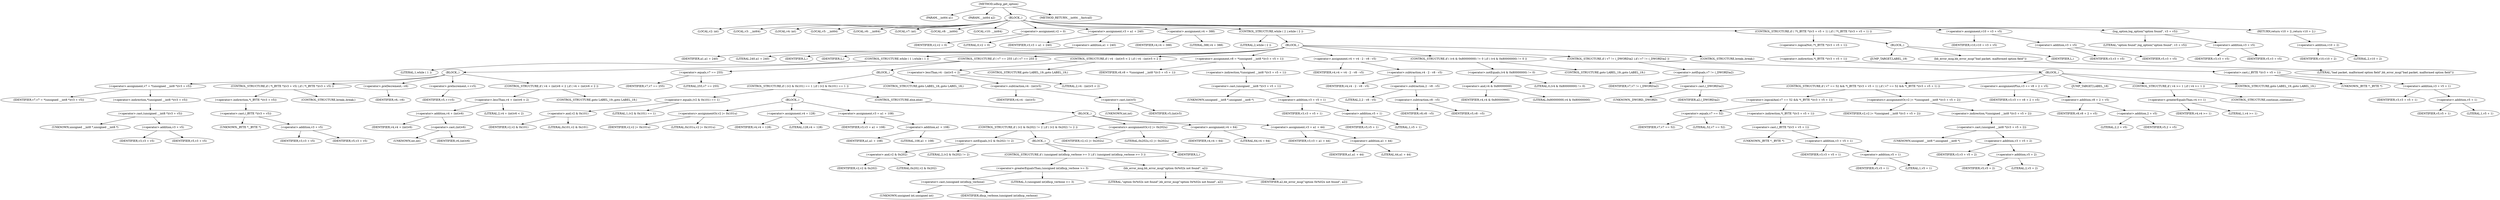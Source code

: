 digraph udhcp_get_option {  
"1000109" [label = "(METHOD,udhcp_get_option)" ]
"1000110" [label = "(PARAM,__int64 a1)" ]
"1000111" [label = "(PARAM,__int64 a2)" ]
"1000112" [label = "(BLOCK,,)" ]
"1000113" [label = "(LOCAL,v2: int)" ]
"1000114" [label = "(LOCAL,v3: __int64)" ]
"1000115" [label = "(LOCAL,v4: int)" ]
"1000116" [label = "(LOCAL,v5: __int64)" ]
"1000117" [label = "(LOCAL,v6: __int64)" ]
"1000118" [label = "(LOCAL,v7: int)" ]
"1000119" [label = "(LOCAL,v8: __int64)" ]
"1000120" [label = "(LOCAL,v10: __int64)" ]
"1000121" [label = "(<operator>.assignment,v2 = 0)" ]
"1000122" [label = "(IDENTIFIER,v2,v2 = 0)" ]
"1000123" [label = "(LITERAL,0,v2 = 0)" ]
"1000124" [label = "(<operator>.assignment,v3 = a1 + 240)" ]
"1000125" [label = "(IDENTIFIER,v3,v3 = a1 + 240)" ]
"1000126" [label = "(<operator>.addition,a1 + 240)" ]
"1000127" [label = "(IDENTIFIER,a1,a1 + 240)" ]
"1000128" [label = "(LITERAL,240,a1 + 240)" ]
"1000129" [label = "(<operator>.assignment,v4 = 388)" ]
"1000130" [label = "(IDENTIFIER,v4,v4 = 388)" ]
"1000131" [label = "(LITERAL,388,v4 = 388)" ]
"1000132" [label = "(CONTROL_STRUCTURE,while ( 2 ),while ( 2 ))" ]
"1000133" [label = "(LITERAL,2,while ( 2 ))" ]
"1000134" [label = "(BLOCK,,)" ]
"1000135" [label = "(IDENTIFIER,L,)" ]
"1000136" [label = "(IDENTIFIER,L,)" ]
"1000137" [label = "(CONTROL_STRUCTURE,while ( 1 ),while ( 1 ))" ]
"1000138" [label = "(LITERAL,1,while ( 1 ))" ]
"1000139" [label = "(BLOCK,,)" ]
"1000140" [label = "(<operator>.assignment,v7 = *(unsigned __int8 *)(v3 + v5))" ]
"1000141" [label = "(IDENTIFIER,v7,v7 = *(unsigned __int8 *)(v3 + v5))" ]
"1000142" [label = "(<operator>.indirection,*(unsigned __int8 *)(v3 + v5))" ]
"1000143" [label = "(<operator>.cast,(unsigned __int8 *)(v3 + v5))" ]
"1000144" [label = "(UNKNOWN,unsigned __int8 *,unsigned __int8 *)" ]
"1000145" [label = "(<operator>.addition,v3 + v5)" ]
"1000146" [label = "(IDENTIFIER,v3,v3 + v5)" ]
"1000147" [label = "(IDENTIFIER,v5,v3 + v5)" ]
"1000148" [label = "(CONTROL_STRUCTURE,if ( *(_BYTE *)(v3 + v5) ),if ( *(_BYTE *)(v3 + v5) ))" ]
"1000149" [label = "(<operator>.indirection,*(_BYTE *)(v3 + v5))" ]
"1000150" [label = "(<operator>.cast,(_BYTE *)(v3 + v5))" ]
"1000151" [label = "(UNKNOWN,_BYTE *,_BYTE *)" ]
"1000152" [label = "(<operator>.addition,v3 + v5)" ]
"1000153" [label = "(IDENTIFIER,v3,v3 + v5)" ]
"1000154" [label = "(IDENTIFIER,v5,v3 + v5)" ]
"1000155" [label = "(CONTROL_STRUCTURE,break;,break;)" ]
"1000156" [label = "(<operator>.preDecrement,--v6)" ]
"1000157" [label = "(IDENTIFIER,v6,--v6)" ]
"1000158" [label = "(<operator>.preIncrement,++v5)" ]
"1000159" [label = "(IDENTIFIER,v5,++v5)" ]
"1000160" [label = "(CONTROL_STRUCTURE,if ( v4 + (int)v6 < 2 ),if ( v4 + (int)v6 < 2 ))" ]
"1000161" [label = "(<operator>.lessThan,v4 + (int)v6 < 2)" ]
"1000162" [label = "(<operator>.addition,v4 + (int)v6)" ]
"1000163" [label = "(IDENTIFIER,v4,v4 + (int)v6)" ]
"1000164" [label = "(<operator>.cast,(int)v6)" ]
"1000165" [label = "(UNKNOWN,int,int)" ]
"1000166" [label = "(IDENTIFIER,v6,(int)v6)" ]
"1000167" [label = "(LITERAL,2,v4 + (int)v6 < 2)" ]
"1000168" [label = "(CONTROL_STRUCTURE,goto LABEL_19;,goto LABEL_19;)" ]
"1000169" [label = "(CONTROL_STRUCTURE,if ( v7 == 255 ),if ( v7 == 255 ))" ]
"1000170" [label = "(<operator>.equals,v7 == 255)" ]
"1000171" [label = "(IDENTIFIER,v7,v7 == 255)" ]
"1000172" [label = "(LITERAL,255,v7 == 255)" ]
"1000173" [label = "(BLOCK,,)" ]
"1000174" [label = "(CONTROL_STRUCTURE,if ( (v2 & 0x101) == 1 ),if ( (v2 & 0x101) == 1 ))" ]
"1000175" [label = "(<operator>.equals,(v2 & 0x101) == 1)" ]
"1000176" [label = "(<operator>.and,v2 & 0x101)" ]
"1000177" [label = "(IDENTIFIER,v2,v2 & 0x101)" ]
"1000178" [label = "(LITERAL,0x101,v2 & 0x101)" ]
"1000179" [label = "(LITERAL,1,(v2 & 0x101) == 1)" ]
"1000180" [label = "(BLOCK,,)" ]
"1000181" [label = "(<operators>.assignmentOr,v2 |= 0x101u)" ]
"1000182" [label = "(IDENTIFIER,v2,v2 |= 0x101u)" ]
"1000183" [label = "(LITERAL,0x101u,v2 |= 0x101u)" ]
"1000184" [label = "(<operator>.assignment,v4 = 128)" ]
"1000185" [label = "(IDENTIFIER,v4,v4 = 128)" ]
"1000186" [label = "(LITERAL,128,v4 = 128)" ]
"1000187" [label = "(<operator>.assignment,v3 = a1 + 108)" ]
"1000188" [label = "(IDENTIFIER,v3,v3 = a1 + 108)" ]
"1000189" [label = "(<operator>.addition,a1 + 108)" ]
"1000190" [label = "(IDENTIFIER,a1,a1 + 108)" ]
"1000191" [label = "(LITERAL,108,a1 + 108)" ]
"1000192" [label = "(CONTROL_STRUCTURE,else,else)" ]
"1000193" [label = "(BLOCK,,)" ]
"1000194" [label = "(CONTROL_STRUCTURE,if ( (v2 & 0x202) != 2 ),if ( (v2 & 0x202) != 2 ))" ]
"1000195" [label = "(<operator>.notEquals,(v2 & 0x202) != 2)" ]
"1000196" [label = "(<operator>.and,v2 & 0x202)" ]
"1000197" [label = "(IDENTIFIER,v2,v2 & 0x202)" ]
"1000198" [label = "(LITERAL,0x202,v2 & 0x202)" ]
"1000199" [label = "(LITERAL,2,(v2 & 0x202) != 2)" ]
"1000200" [label = "(BLOCK,,)" ]
"1000201" [label = "(CONTROL_STRUCTURE,if ( (unsigned int)dhcp_verbose >= 3 ),if ( (unsigned int)dhcp_verbose >= 3 ))" ]
"1000202" [label = "(<operator>.greaterEqualsThan,(unsigned int)dhcp_verbose >= 3)" ]
"1000203" [label = "(<operator>.cast,(unsigned int)dhcp_verbose)" ]
"1000204" [label = "(UNKNOWN,unsigned int,unsigned int)" ]
"1000205" [label = "(IDENTIFIER,dhcp_verbose,(unsigned int)dhcp_verbose)" ]
"1000206" [label = "(LITERAL,3,(unsigned int)dhcp_verbose >= 3)" ]
"1000207" [label = "(bb_error_msg,bb_error_msg(\"option 0x%02x not found\", a2))" ]
"1000208" [label = "(LITERAL,\"option 0x%02x not found\",bb_error_msg(\"option 0x%02x not found\", a2))" ]
"1000209" [label = "(IDENTIFIER,a2,bb_error_msg(\"option 0x%02x not found\", a2))" ]
"1000210" [label = "(IDENTIFIER,L,)" ]
"1000211" [label = "(<operators>.assignmentOr,v2 |= 0x202u)" ]
"1000212" [label = "(IDENTIFIER,v2,v2 |= 0x202u)" ]
"1000213" [label = "(LITERAL,0x202u,v2 |= 0x202u)" ]
"1000214" [label = "(<operator>.assignment,v4 = 64)" ]
"1000215" [label = "(IDENTIFIER,v4,v4 = 64)" ]
"1000216" [label = "(LITERAL,64,v4 = 64)" ]
"1000217" [label = "(<operator>.assignment,v3 = a1 + 44)" ]
"1000218" [label = "(IDENTIFIER,v3,v3 = a1 + 44)" ]
"1000219" [label = "(<operator>.addition,a1 + 44)" ]
"1000220" [label = "(IDENTIFIER,a1,a1 + 44)" ]
"1000221" [label = "(LITERAL,44,a1 + 44)" ]
"1000222" [label = "(CONTROL_STRUCTURE,goto LABEL_18;,goto LABEL_18;)" ]
"1000223" [label = "(CONTROL_STRUCTURE,if ( v4 - (int)v5 < 2 ),if ( v4 - (int)v5 < 2 ))" ]
"1000224" [label = "(<operator>.lessThan,v4 - (int)v5 < 2)" ]
"1000225" [label = "(<operator>.subtraction,v4 - (int)v5)" ]
"1000226" [label = "(IDENTIFIER,v4,v4 - (int)v5)" ]
"1000227" [label = "(<operator>.cast,(int)v5)" ]
"1000228" [label = "(UNKNOWN,int,int)" ]
"1000229" [label = "(IDENTIFIER,v5,(int)v5)" ]
"1000230" [label = "(LITERAL,2,v4 - (int)v5 < 2)" ]
"1000231" [label = "(CONTROL_STRUCTURE,goto LABEL_19;,goto LABEL_19;)" ]
"1000232" [label = "(<operator>.assignment,v8 = *(unsigned __int8 *)(v3 + v5 + 1))" ]
"1000233" [label = "(IDENTIFIER,v8,v8 = *(unsigned __int8 *)(v3 + v5 + 1))" ]
"1000234" [label = "(<operator>.indirection,*(unsigned __int8 *)(v3 + v5 + 1))" ]
"1000235" [label = "(<operator>.cast,(unsigned __int8 *)(v3 + v5 + 1))" ]
"1000236" [label = "(UNKNOWN,unsigned __int8 *,unsigned __int8 *)" ]
"1000237" [label = "(<operator>.addition,v3 + v5 + 1)" ]
"1000238" [label = "(IDENTIFIER,v3,v3 + v5 + 1)" ]
"1000239" [label = "(<operator>.addition,v5 + 1)" ]
"1000240" [label = "(IDENTIFIER,v5,v5 + 1)" ]
"1000241" [label = "(LITERAL,1,v5 + 1)" ]
"1000242" [label = "(<operator>.assignment,v4 = v4 - 2 - v8 - v5)" ]
"1000243" [label = "(IDENTIFIER,v4,v4 = v4 - 2 - v8 - v5)" ]
"1000244" [label = "(<operator>.subtraction,v4 - 2 - v8 - v5)" ]
"1000245" [label = "(IDENTIFIER,v4,v4 - 2 - v8 - v5)" ]
"1000246" [label = "(<operator>.subtraction,2 - v8 - v5)" ]
"1000247" [label = "(LITERAL,2,2 - v8 - v5)" ]
"1000248" [label = "(<operator>.subtraction,v8 - v5)" ]
"1000249" [label = "(IDENTIFIER,v8,v8 - v5)" ]
"1000250" [label = "(IDENTIFIER,v5,v8 - v5)" ]
"1000251" [label = "(CONTROL_STRUCTURE,if ( (v4 & 0x80000000) != 0 ),if ( (v4 & 0x80000000) != 0 ))" ]
"1000252" [label = "(<operator>.notEquals,(v4 & 0x80000000) != 0)" ]
"1000253" [label = "(<operator>.and,v4 & 0x80000000)" ]
"1000254" [label = "(IDENTIFIER,v4,v4 & 0x80000000)" ]
"1000255" [label = "(LITERAL,0x80000000,v4 & 0x80000000)" ]
"1000256" [label = "(LITERAL,0,(v4 & 0x80000000) != 0)" ]
"1000257" [label = "(CONTROL_STRUCTURE,goto LABEL_19;,goto LABEL_19;)" ]
"1000258" [label = "(CONTROL_STRUCTURE,if ( v7 != (_DWORD)a2 ),if ( v7 != (_DWORD)a2 ))" ]
"1000259" [label = "(<operator>.notEquals,v7 != (_DWORD)a2)" ]
"1000260" [label = "(IDENTIFIER,v7,v7 != (_DWORD)a2)" ]
"1000261" [label = "(<operator>.cast,(_DWORD)a2)" ]
"1000262" [label = "(UNKNOWN,_DWORD,_DWORD)" ]
"1000263" [label = "(IDENTIFIER,a2,(_DWORD)a2)" ]
"1000264" [label = "(BLOCK,,)" ]
"1000265" [label = "(CONTROL_STRUCTURE,if ( v7 == 52 && *(_BYTE *)(v3 + v5 + 1) ),if ( v7 == 52 && *(_BYTE *)(v3 + v5 + 1) ))" ]
"1000266" [label = "(<operator>.logicalAnd,v7 == 52 && *(_BYTE *)(v3 + v5 + 1))" ]
"1000267" [label = "(<operator>.equals,v7 == 52)" ]
"1000268" [label = "(IDENTIFIER,v7,v7 == 52)" ]
"1000269" [label = "(LITERAL,52,v7 == 52)" ]
"1000270" [label = "(<operator>.indirection,*(_BYTE *)(v3 + v5 + 1))" ]
"1000271" [label = "(<operator>.cast,(_BYTE *)(v3 + v5 + 1))" ]
"1000272" [label = "(UNKNOWN,_BYTE *,_BYTE *)" ]
"1000273" [label = "(<operator>.addition,v3 + v5 + 1)" ]
"1000274" [label = "(IDENTIFIER,v3,v3 + v5 + 1)" ]
"1000275" [label = "(<operator>.addition,v5 + 1)" ]
"1000276" [label = "(IDENTIFIER,v5,v5 + 1)" ]
"1000277" [label = "(LITERAL,1,v5 + 1)" ]
"1000278" [label = "(<operators>.assignmentOr,v2 |= *(unsigned __int8 *)(v3 + v5 + 2))" ]
"1000279" [label = "(IDENTIFIER,v2,v2 |= *(unsigned __int8 *)(v3 + v5 + 2))" ]
"1000280" [label = "(<operator>.indirection,*(unsigned __int8 *)(v3 + v5 + 2))" ]
"1000281" [label = "(<operator>.cast,(unsigned __int8 *)(v3 + v5 + 2))" ]
"1000282" [label = "(UNKNOWN,unsigned __int8 *,unsigned __int8 *)" ]
"1000283" [label = "(<operator>.addition,v3 + v5 + 2)" ]
"1000284" [label = "(IDENTIFIER,v3,v3 + v5 + 2)" ]
"1000285" [label = "(<operator>.addition,v5 + 2)" ]
"1000286" [label = "(IDENTIFIER,v5,v5 + 2)" ]
"1000287" [label = "(LITERAL,2,v5 + 2)" ]
"1000288" [label = "(<operator>.assignmentPlus,v3 += v8 + 2 + v5)" ]
"1000289" [label = "(IDENTIFIER,v3,v3 += v8 + 2 + v5)" ]
"1000290" [label = "(<operator>.addition,v8 + 2 + v5)" ]
"1000291" [label = "(IDENTIFIER,v8,v8 + 2 + v5)" ]
"1000292" [label = "(<operator>.addition,2 + v5)" ]
"1000293" [label = "(LITERAL,2,2 + v5)" ]
"1000294" [label = "(IDENTIFIER,v5,2 + v5)" ]
"1000295" [label = "(JUMP_TARGET,LABEL_18)" ]
"1000296" [label = "(CONTROL_STRUCTURE,if ( v4 >= 1 ),if ( v4 >= 1 ))" ]
"1000297" [label = "(<operator>.greaterEqualsThan,v4 >= 1)" ]
"1000298" [label = "(IDENTIFIER,v4,v4 >= 1)" ]
"1000299" [label = "(LITERAL,1,v4 >= 1)" ]
"1000300" [label = "(CONTROL_STRUCTURE,continue;,continue;)" ]
"1000301" [label = "(CONTROL_STRUCTURE,goto LABEL_19;,goto LABEL_19;)" ]
"1000302" [label = "(CONTROL_STRUCTURE,break;,break;)" ]
"1000303" [label = "(CONTROL_STRUCTURE,if ( !*(_BYTE *)(v3 + v5 + 1) ),if ( !*(_BYTE *)(v3 + v5 + 1) ))" ]
"1000304" [label = "(<operator>.logicalNot,!*(_BYTE *)(v3 + v5 + 1))" ]
"1000305" [label = "(<operator>.indirection,*(_BYTE *)(v3 + v5 + 1))" ]
"1000306" [label = "(<operator>.cast,(_BYTE *)(v3 + v5 + 1))" ]
"1000307" [label = "(UNKNOWN,_BYTE *,_BYTE *)" ]
"1000308" [label = "(<operator>.addition,v3 + v5 + 1)" ]
"1000309" [label = "(IDENTIFIER,v3,v3 + v5 + 1)" ]
"1000310" [label = "(<operator>.addition,v5 + 1)" ]
"1000311" [label = "(IDENTIFIER,v5,v5 + 1)" ]
"1000312" [label = "(LITERAL,1,v5 + 1)" ]
"1000313" [label = "(BLOCK,,)" ]
"1000314" [label = "(JUMP_TARGET,LABEL_19)" ]
"1000315" [label = "(bb_error_msg,bb_error_msg(\"bad packet, malformed option field\"))" ]
"1000316" [label = "(LITERAL,\"bad packet, malformed option field\",bb_error_msg(\"bad packet, malformed option field\"))" ]
"1000317" [label = "(IDENTIFIER,L,)" ]
"1000318" [label = "(<operator>.assignment,v10 = v3 + v5)" ]
"1000319" [label = "(IDENTIFIER,v10,v10 = v3 + v5)" ]
"1000320" [label = "(<operator>.addition,v3 + v5)" ]
"1000321" [label = "(IDENTIFIER,v3,v3 + v5)" ]
"1000322" [label = "(IDENTIFIER,v5,v3 + v5)" ]
"1000323" [label = "(log_option,log_option(\"option found\", v3 + v5))" ]
"1000324" [label = "(LITERAL,\"option found\",log_option(\"option found\", v3 + v5))" ]
"1000325" [label = "(<operator>.addition,v3 + v5)" ]
"1000326" [label = "(IDENTIFIER,v3,v3 + v5)" ]
"1000327" [label = "(IDENTIFIER,v5,v3 + v5)" ]
"1000328" [label = "(RETURN,return v10 + 2;,return v10 + 2;)" ]
"1000329" [label = "(<operator>.addition,v10 + 2)" ]
"1000330" [label = "(IDENTIFIER,v10,v10 + 2)" ]
"1000331" [label = "(LITERAL,2,v10 + 2)" ]
"1000332" [label = "(METHOD_RETURN,__int64 __fastcall)" ]
  "1000109" -> "1000110" 
  "1000109" -> "1000111" 
  "1000109" -> "1000112" 
  "1000109" -> "1000332" 
  "1000112" -> "1000113" 
  "1000112" -> "1000114" 
  "1000112" -> "1000115" 
  "1000112" -> "1000116" 
  "1000112" -> "1000117" 
  "1000112" -> "1000118" 
  "1000112" -> "1000119" 
  "1000112" -> "1000120" 
  "1000112" -> "1000121" 
  "1000112" -> "1000124" 
  "1000112" -> "1000129" 
  "1000112" -> "1000132" 
  "1000112" -> "1000303" 
  "1000112" -> "1000318" 
  "1000112" -> "1000323" 
  "1000112" -> "1000328" 
  "1000121" -> "1000122" 
  "1000121" -> "1000123" 
  "1000124" -> "1000125" 
  "1000124" -> "1000126" 
  "1000126" -> "1000127" 
  "1000126" -> "1000128" 
  "1000129" -> "1000130" 
  "1000129" -> "1000131" 
  "1000132" -> "1000133" 
  "1000132" -> "1000134" 
  "1000134" -> "1000135" 
  "1000134" -> "1000136" 
  "1000134" -> "1000137" 
  "1000134" -> "1000169" 
  "1000134" -> "1000223" 
  "1000134" -> "1000232" 
  "1000134" -> "1000242" 
  "1000134" -> "1000251" 
  "1000134" -> "1000258" 
  "1000134" -> "1000302" 
  "1000137" -> "1000138" 
  "1000137" -> "1000139" 
  "1000139" -> "1000140" 
  "1000139" -> "1000148" 
  "1000139" -> "1000156" 
  "1000139" -> "1000158" 
  "1000139" -> "1000160" 
  "1000140" -> "1000141" 
  "1000140" -> "1000142" 
  "1000142" -> "1000143" 
  "1000143" -> "1000144" 
  "1000143" -> "1000145" 
  "1000145" -> "1000146" 
  "1000145" -> "1000147" 
  "1000148" -> "1000149" 
  "1000148" -> "1000155" 
  "1000149" -> "1000150" 
  "1000150" -> "1000151" 
  "1000150" -> "1000152" 
  "1000152" -> "1000153" 
  "1000152" -> "1000154" 
  "1000156" -> "1000157" 
  "1000158" -> "1000159" 
  "1000160" -> "1000161" 
  "1000160" -> "1000168" 
  "1000161" -> "1000162" 
  "1000161" -> "1000167" 
  "1000162" -> "1000163" 
  "1000162" -> "1000164" 
  "1000164" -> "1000165" 
  "1000164" -> "1000166" 
  "1000169" -> "1000170" 
  "1000169" -> "1000173" 
  "1000170" -> "1000171" 
  "1000170" -> "1000172" 
  "1000173" -> "1000174" 
  "1000173" -> "1000222" 
  "1000174" -> "1000175" 
  "1000174" -> "1000180" 
  "1000174" -> "1000192" 
  "1000175" -> "1000176" 
  "1000175" -> "1000179" 
  "1000176" -> "1000177" 
  "1000176" -> "1000178" 
  "1000180" -> "1000181" 
  "1000180" -> "1000184" 
  "1000180" -> "1000187" 
  "1000181" -> "1000182" 
  "1000181" -> "1000183" 
  "1000184" -> "1000185" 
  "1000184" -> "1000186" 
  "1000187" -> "1000188" 
  "1000187" -> "1000189" 
  "1000189" -> "1000190" 
  "1000189" -> "1000191" 
  "1000192" -> "1000193" 
  "1000193" -> "1000194" 
  "1000193" -> "1000211" 
  "1000193" -> "1000214" 
  "1000193" -> "1000217" 
  "1000194" -> "1000195" 
  "1000194" -> "1000200" 
  "1000195" -> "1000196" 
  "1000195" -> "1000199" 
  "1000196" -> "1000197" 
  "1000196" -> "1000198" 
  "1000200" -> "1000201" 
  "1000200" -> "1000210" 
  "1000201" -> "1000202" 
  "1000201" -> "1000207" 
  "1000202" -> "1000203" 
  "1000202" -> "1000206" 
  "1000203" -> "1000204" 
  "1000203" -> "1000205" 
  "1000207" -> "1000208" 
  "1000207" -> "1000209" 
  "1000211" -> "1000212" 
  "1000211" -> "1000213" 
  "1000214" -> "1000215" 
  "1000214" -> "1000216" 
  "1000217" -> "1000218" 
  "1000217" -> "1000219" 
  "1000219" -> "1000220" 
  "1000219" -> "1000221" 
  "1000223" -> "1000224" 
  "1000223" -> "1000231" 
  "1000224" -> "1000225" 
  "1000224" -> "1000230" 
  "1000225" -> "1000226" 
  "1000225" -> "1000227" 
  "1000227" -> "1000228" 
  "1000227" -> "1000229" 
  "1000232" -> "1000233" 
  "1000232" -> "1000234" 
  "1000234" -> "1000235" 
  "1000235" -> "1000236" 
  "1000235" -> "1000237" 
  "1000237" -> "1000238" 
  "1000237" -> "1000239" 
  "1000239" -> "1000240" 
  "1000239" -> "1000241" 
  "1000242" -> "1000243" 
  "1000242" -> "1000244" 
  "1000244" -> "1000245" 
  "1000244" -> "1000246" 
  "1000246" -> "1000247" 
  "1000246" -> "1000248" 
  "1000248" -> "1000249" 
  "1000248" -> "1000250" 
  "1000251" -> "1000252" 
  "1000251" -> "1000257" 
  "1000252" -> "1000253" 
  "1000252" -> "1000256" 
  "1000253" -> "1000254" 
  "1000253" -> "1000255" 
  "1000258" -> "1000259" 
  "1000258" -> "1000264" 
  "1000259" -> "1000260" 
  "1000259" -> "1000261" 
  "1000261" -> "1000262" 
  "1000261" -> "1000263" 
  "1000264" -> "1000265" 
  "1000264" -> "1000288" 
  "1000264" -> "1000295" 
  "1000264" -> "1000296" 
  "1000264" -> "1000301" 
  "1000265" -> "1000266" 
  "1000265" -> "1000278" 
  "1000266" -> "1000267" 
  "1000266" -> "1000270" 
  "1000267" -> "1000268" 
  "1000267" -> "1000269" 
  "1000270" -> "1000271" 
  "1000271" -> "1000272" 
  "1000271" -> "1000273" 
  "1000273" -> "1000274" 
  "1000273" -> "1000275" 
  "1000275" -> "1000276" 
  "1000275" -> "1000277" 
  "1000278" -> "1000279" 
  "1000278" -> "1000280" 
  "1000280" -> "1000281" 
  "1000281" -> "1000282" 
  "1000281" -> "1000283" 
  "1000283" -> "1000284" 
  "1000283" -> "1000285" 
  "1000285" -> "1000286" 
  "1000285" -> "1000287" 
  "1000288" -> "1000289" 
  "1000288" -> "1000290" 
  "1000290" -> "1000291" 
  "1000290" -> "1000292" 
  "1000292" -> "1000293" 
  "1000292" -> "1000294" 
  "1000296" -> "1000297" 
  "1000296" -> "1000300" 
  "1000297" -> "1000298" 
  "1000297" -> "1000299" 
  "1000303" -> "1000304" 
  "1000303" -> "1000313" 
  "1000304" -> "1000305" 
  "1000305" -> "1000306" 
  "1000306" -> "1000307" 
  "1000306" -> "1000308" 
  "1000308" -> "1000309" 
  "1000308" -> "1000310" 
  "1000310" -> "1000311" 
  "1000310" -> "1000312" 
  "1000313" -> "1000314" 
  "1000313" -> "1000315" 
  "1000313" -> "1000317" 
  "1000315" -> "1000316" 
  "1000318" -> "1000319" 
  "1000318" -> "1000320" 
  "1000320" -> "1000321" 
  "1000320" -> "1000322" 
  "1000323" -> "1000324" 
  "1000323" -> "1000325" 
  "1000325" -> "1000326" 
  "1000325" -> "1000327" 
  "1000328" -> "1000329" 
  "1000329" -> "1000330" 
  "1000329" -> "1000331" 
}

